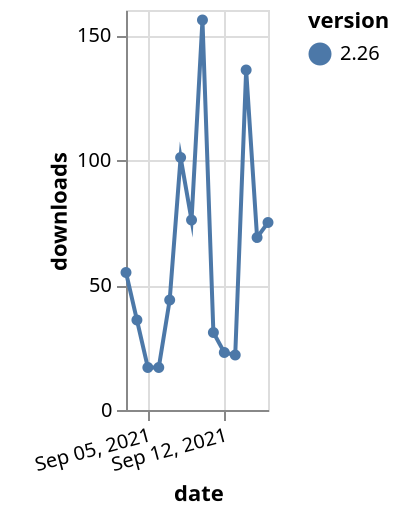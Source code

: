 {"$schema": "https://vega.github.io/schema/vega-lite/v5.json", "description": "A simple bar chart with embedded data.", "data": {"values": [{"date": "2021-09-03", "total": 80846, "delta": 55, "version": "2.26"}, {"date": "2021-09-04", "total": 80882, "delta": 36, "version": "2.26"}, {"date": "2021-09-05", "total": 80899, "delta": 17, "version": "2.26"}, {"date": "2021-09-06", "total": 80916, "delta": 17, "version": "2.26"}, {"date": "2021-09-07", "total": 80960, "delta": 44, "version": "2.26"}, {"date": "2021-09-08", "total": 81061, "delta": 101, "version": "2.26"}, {"date": "2021-09-09", "total": 81137, "delta": 76, "version": "2.26"}, {"date": "2021-09-10", "total": 81293, "delta": 156, "version": "2.26"}, {"date": "2021-09-11", "total": 81324, "delta": 31, "version": "2.26"}, {"date": "2021-09-12", "total": 81347, "delta": 23, "version": "2.26"}, {"date": "2021-09-13", "total": 81369, "delta": 22, "version": "2.26"}, {"date": "2021-09-14", "total": 81505, "delta": 136, "version": "2.26"}, {"date": "2021-09-15", "total": 81574, "delta": 69, "version": "2.26"}, {"date": "2021-09-16", "total": 81649, "delta": 75, "version": "2.26"}]}, "width": "container", "mark": {"type": "line", "point": {"filled": true}}, "encoding": {"x": {"field": "date", "type": "temporal", "timeUnit": "yearmonthdate", "title": "date", "axis": {"labelAngle": -15}}, "y": {"field": "delta", "type": "quantitative", "title": "downloads"}, "color": {"field": "version", "type": "nominal"}, "tooltip": {"field": "delta"}}}
